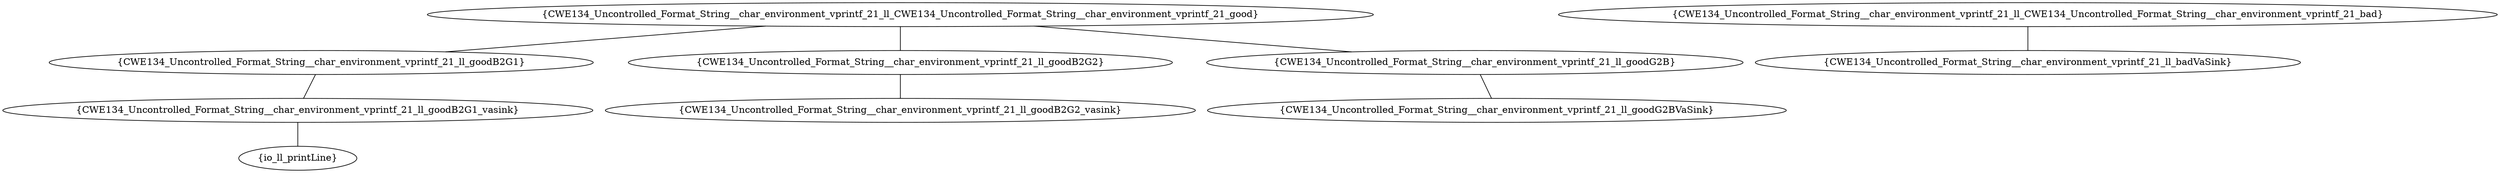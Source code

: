 graph "cg graph" {
CWE134_Uncontrolled_Format_String__char_environment_vprintf_21_ll_goodB2G1 [label="{CWE134_Uncontrolled_Format_String__char_environment_vprintf_21_ll_goodB2G1}"];
CWE134_Uncontrolled_Format_String__char_environment_vprintf_21_ll_goodB2G1_vasink [label="{CWE134_Uncontrolled_Format_String__char_environment_vprintf_21_ll_goodB2G1_vasink}"];
CWE134_Uncontrolled_Format_String__char_environment_vprintf_21_ll_CWE134_Uncontrolled_Format_String__char_environment_vprintf_21_good [label="{CWE134_Uncontrolled_Format_String__char_environment_vprintf_21_ll_CWE134_Uncontrolled_Format_String__char_environment_vprintf_21_good}"];
CWE134_Uncontrolled_Format_String__char_environment_vprintf_21_ll_goodB2G2 [label="{CWE134_Uncontrolled_Format_String__char_environment_vprintf_21_ll_goodB2G2}"];
CWE134_Uncontrolled_Format_String__char_environment_vprintf_21_ll_goodG2B [label="{CWE134_Uncontrolled_Format_String__char_environment_vprintf_21_ll_goodG2B}"];
io_ll_printLine [label="{io_ll_printLine}"];
CWE134_Uncontrolled_Format_String__char_environment_vprintf_21_ll_goodG2BVaSink [label="{CWE134_Uncontrolled_Format_String__char_environment_vprintf_21_ll_goodG2BVaSink}"];
CWE134_Uncontrolled_Format_String__char_environment_vprintf_21_ll_goodB2G2_vasink [label="{CWE134_Uncontrolled_Format_String__char_environment_vprintf_21_ll_goodB2G2_vasink}"];
CWE134_Uncontrolled_Format_String__char_environment_vprintf_21_ll_CWE134_Uncontrolled_Format_String__char_environment_vprintf_21_bad [label="{CWE134_Uncontrolled_Format_String__char_environment_vprintf_21_ll_CWE134_Uncontrolled_Format_String__char_environment_vprintf_21_bad}"];
CWE134_Uncontrolled_Format_String__char_environment_vprintf_21_ll_badVaSink [label="{CWE134_Uncontrolled_Format_String__char_environment_vprintf_21_ll_badVaSink}"];
CWE134_Uncontrolled_Format_String__char_environment_vprintf_21_ll_goodB2G1 -- CWE134_Uncontrolled_Format_String__char_environment_vprintf_21_ll_goodB2G1_vasink;
CWE134_Uncontrolled_Format_String__char_environment_vprintf_21_ll_CWE134_Uncontrolled_Format_String__char_environment_vprintf_21_good -- CWE134_Uncontrolled_Format_String__char_environment_vprintf_21_ll_goodB2G1;
CWE134_Uncontrolled_Format_String__char_environment_vprintf_21_ll_CWE134_Uncontrolled_Format_String__char_environment_vprintf_21_good -- CWE134_Uncontrolled_Format_String__char_environment_vprintf_21_ll_goodB2G2;
CWE134_Uncontrolled_Format_String__char_environment_vprintf_21_ll_CWE134_Uncontrolled_Format_String__char_environment_vprintf_21_good -- CWE134_Uncontrolled_Format_String__char_environment_vprintf_21_ll_goodG2B;
CWE134_Uncontrolled_Format_String__char_environment_vprintf_21_ll_goodB2G1_vasink -- io_ll_printLine;
CWE134_Uncontrolled_Format_String__char_environment_vprintf_21_ll_goodG2B -- CWE134_Uncontrolled_Format_String__char_environment_vprintf_21_ll_goodG2BVaSink;
CWE134_Uncontrolled_Format_String__char_environment_vprintf_21_ll_goodB2G2 -- CWE134_Uncontrolled_Format_String__char_environment_vprintf_21_ll_goodB2G2_vasink;
CWE134_Uncontrolled_Format_String__char_environment_vprintf_21_ll_CWE134_Uncontrolled_Format_String__char_environment_vprintf_21_bad -- CWE134_Uncontrolled_Format_String__char_environment_vprintf_21_ll_badVaSink;
}
